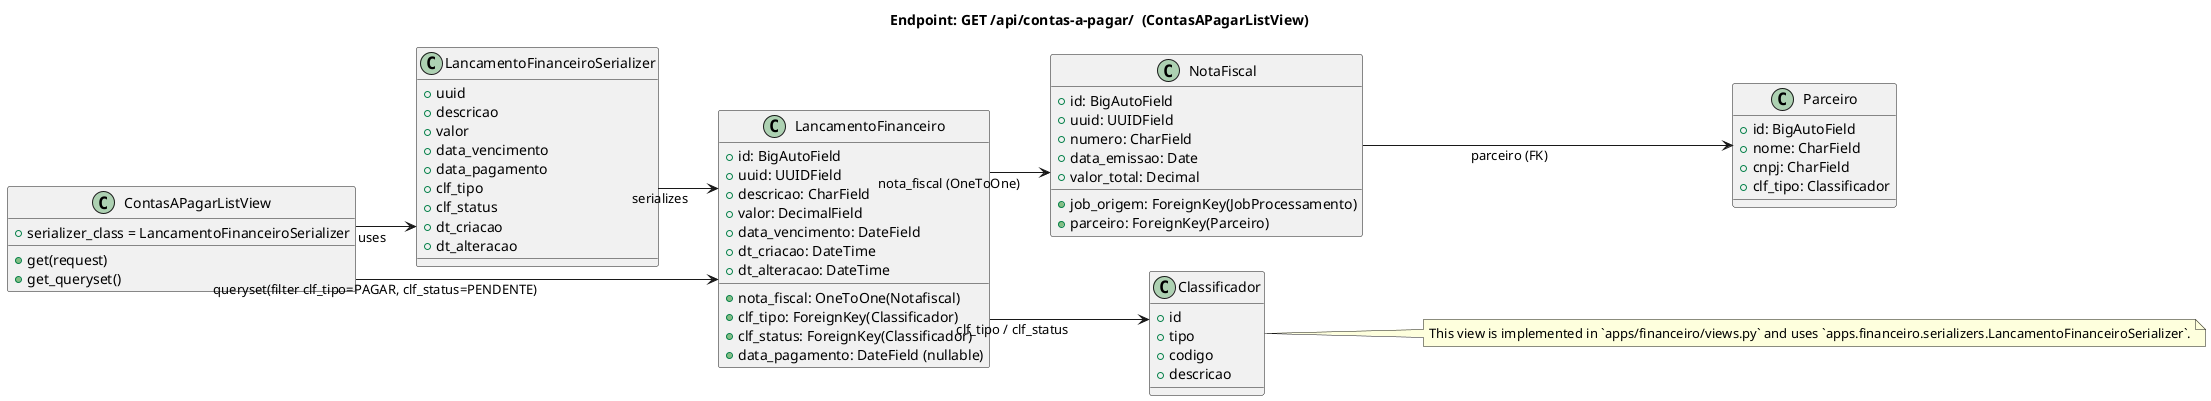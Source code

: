 
@startuml endpoint_contas_a_pagar_classes
skinparam linetype ortho
left to right direction

title Endpoint: GET /api/contas-a-pagar/  (ContasAPagarListView)

class ContasAPagarListView {
  +get(request)
  +get_queryset()
  +serializer_class = LancamentoFinanceiroSerializer
  ' get_queryset applies filters: clf_tipo=TIPO_LANCAMENTO.PAGAR and clf_status=STATUS_LANCAMENTO.PENDENTE
  ' uses select_related('nota_fiscal__parceiro') and order_by('data_vencimento')
}

class LancamentoFinanceiroSerializer {
  +uuid
  +descricao
  +valor
  +data_vencimento
  +data_pagamento
  +clf_tipo
  +clf_status
  +dt_criacao
  +dt_alteracao
  ' ModelSerializer depth=2 (serializes related nota_fiscal -> parceiro)
}

class LancamentoFinanceiro {
  +id: BigAutoField
  +uuid: UUIDField
  +nota_fiscal: OneToOne(Notafiscal)
  +descricao: CharField
  +valor: DecimalField
  +clf_tipo: ForeignKey(Classificador)
  +clf_status: ForeignKey(Classificador)
  +data_vencimento: DateField
  +data_pagamento: DateField (nullable)
  +dt_criacao: DateTime
  +dt_alteracao: DateTime
}

class NotaFiscal {
  +id: BigAutoField
  +uuid: UUIDField
  +job_origem: ForeignKey(JobProcessamento)
  +parceiro: ForeignKey(Parceiro)
  +numero: CharField
  +data_emissao: Date
  +valor_total: Decimal
}

class Parceiro {
  +id: BigAutoField
  +nome: CharField
  +cnpj: CharField
  +clf_tipo: Classificador
}

class Classificador {
  +id
  +tipo
  +codigo
  +descricao
}

' Relationships
ContasAPagarListView --> LancamentoFinanceiro : queryset(filter clf_tipo=PAGAR, clf_status=PENDENTE)
ContasAPagarListView --> LancamentoFinanceiroSerializer : uses
LancamentoFinanceiroSerializer --> LancamentoFinanceiro : serializes
LancamentoFinanceiro --> NotaFiscal : nota_fiscal (OneToOne)
NotaFiscal --> Parceiro : parceiro (FK)
LancamentoFinanceiro --> Classificador : clf_tipo / clf_status

note right: This view is implemented in `apps/financeiro/views.py` and uses `apps.financeiro.serializers.LancamentoFinanceiroSerializer`.

@enduml
